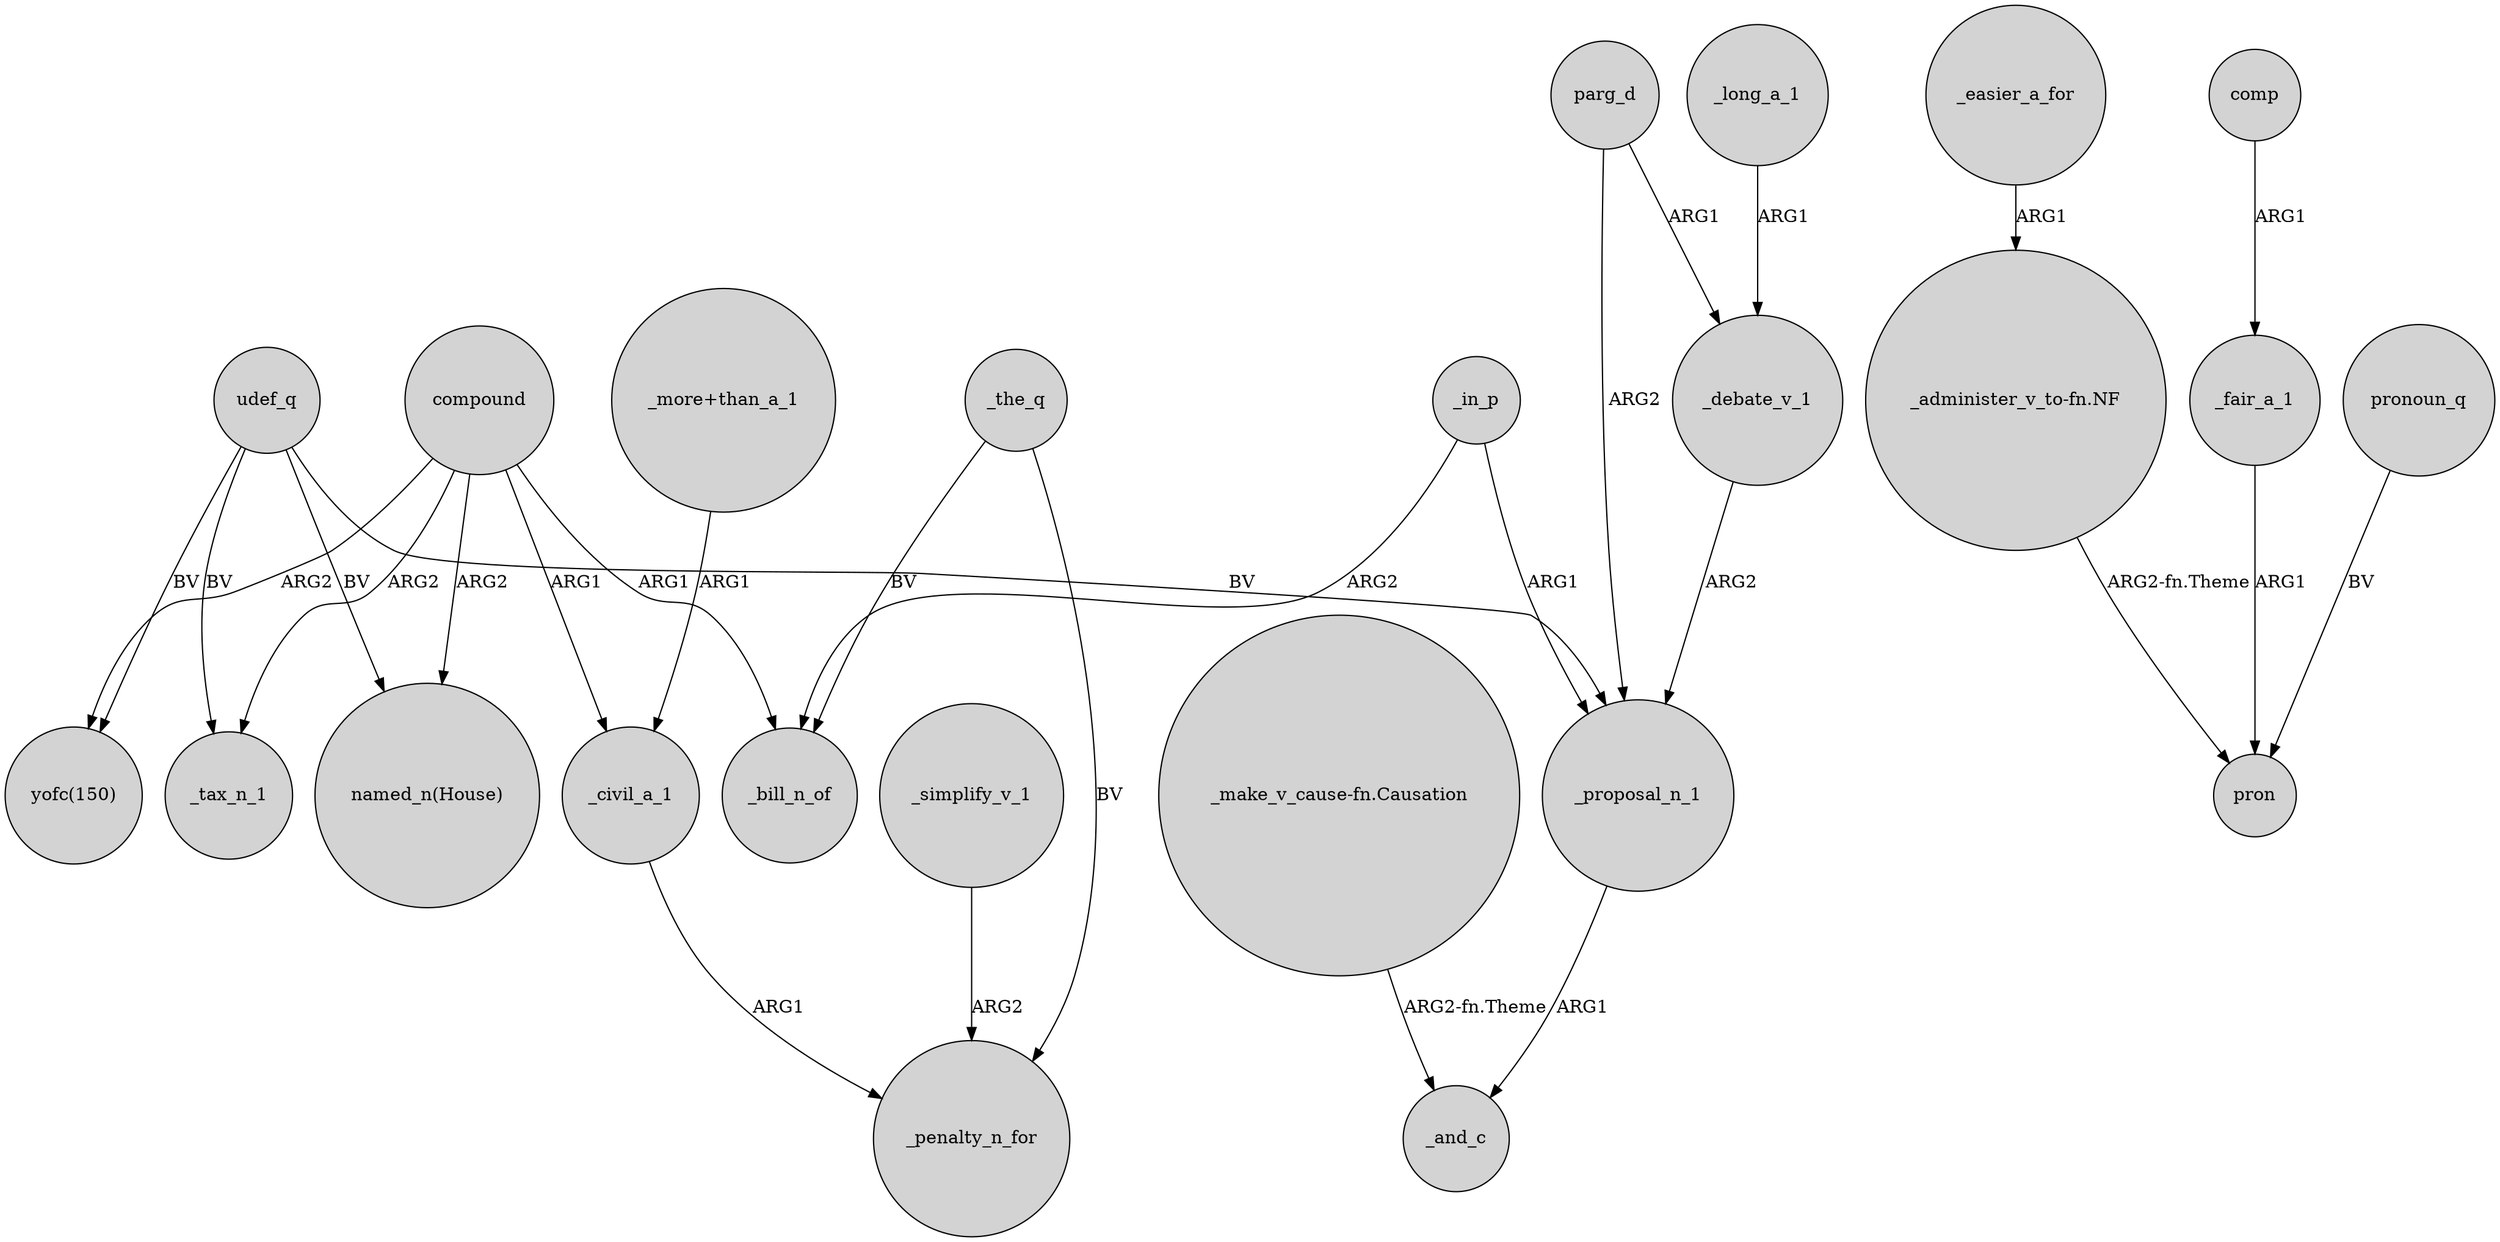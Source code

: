 digraph {
	node [shape=circle style=filled]
	udef_q -> "named_n(House)" [label=BV]
	_the_q -> _bill_n_of [label=BV]
	_long_a_1 -> _debate_v_1 [label=ARG1]
	compound -> _civil_a_1 [label=ARG1]
	"_make_v_cause-fn.Causation" -> _and_c [label="ARG2-fn.Theme"]
	compound -> _bill_n_of [label=ARG1]
	_proposal_n_1 -> _and_c [label=ARG1]
	_easier_a_for -> "_administer_v_to-fn.NF" [label=ARG1]
	udef_q -> _proposal_n_1 [label=BV]
	udef_q -> "yofc(150)" [label=BV]
	_in_p -> _proposal_n_1 [label=ARG1]
	compound -> "yofc(150)" [label=ARG2]
	_fair_a_1 -> pron [label=ARG1]
	_in_p -> _bill_n_of [label=ARG2]
	pronoun_q -> pron [label=BV]
	udef_q -> _tax_n_1 [label=BV]
	_debate_v_1 -> _proposal_n_1 [label=ARG2]
	"_administer_v_to-fn.NF" -> pron [label="ARG2-fn.Theme"]
	_simplify_v_1 -> _penalty_n_for [label=ARG2]
	comp -> _fair_a_1 [label=ARG1]
	compound -> "named_n(House)" [label=ARG2]
	parg_d -> _proposal_n_1 [label=ARG2]
	"_more+than_a_1" -> _civil_a_1 [label=ARG1]
	_civil_a_1 -> _penalty_n_for [label=ARG1]
	compound -> _tax_n_1 [label=ARG2]
	_the_q -> _penalty_n_for [label=BV]
	parg_d -> _debate_v_1 [label=ARG1]
}
